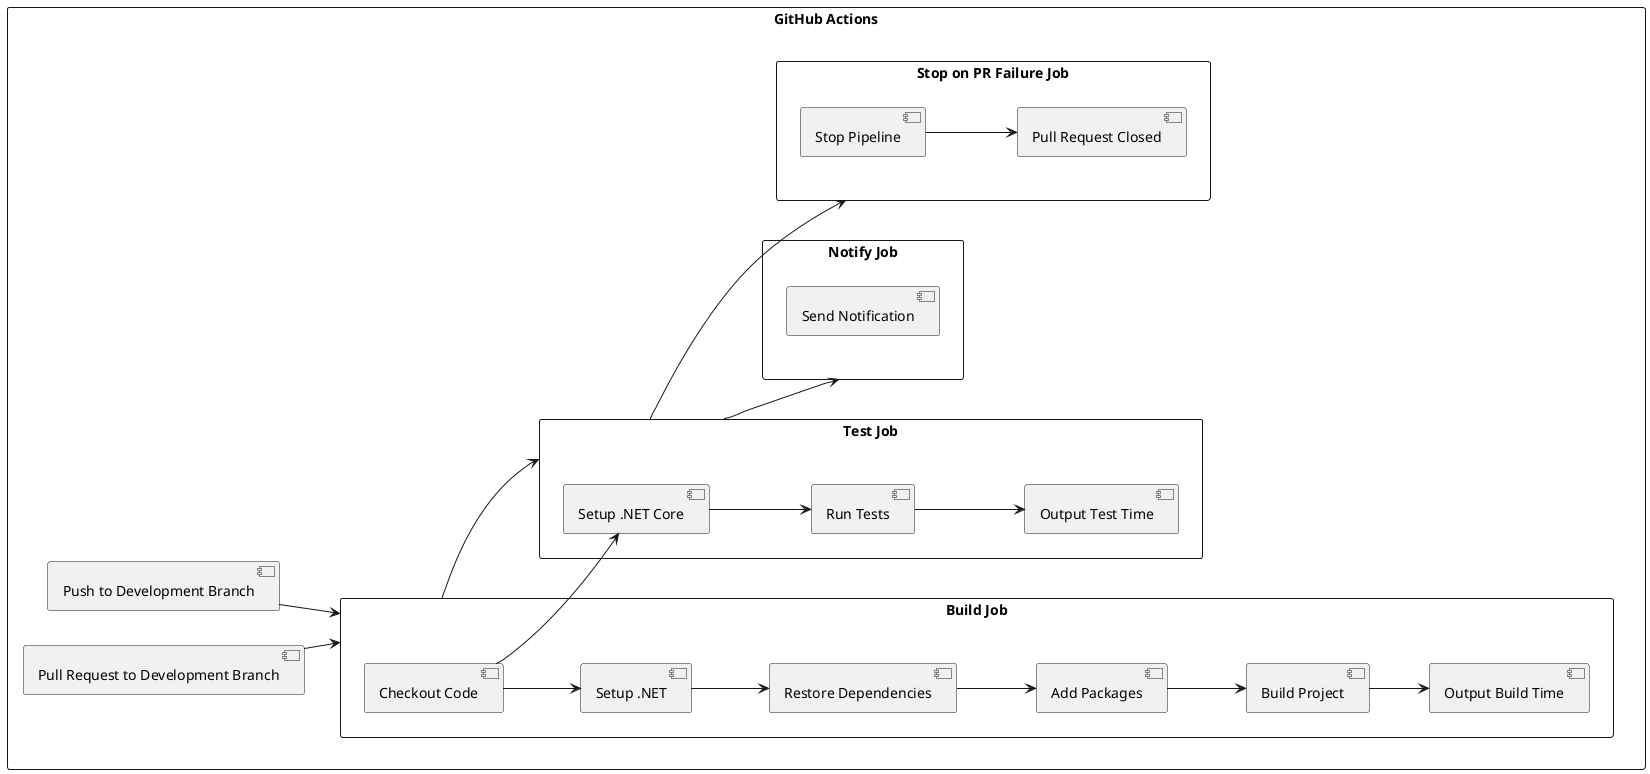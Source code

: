 @startuml
left to right direction
skinparam packageStyle rectangle

package "GitHub Actions" {
  [Push to Development Branch] --> [Build Job]
  [Pull Request to Development Branch] --> [Build Job]

  package "Build Job" {
    [Checkout Code] --> [Setup .NET]
    [Setup .NET] --> [Restore Dependencies]
    [Restore Dependencies] --> [Add Packages]
    [Add Packages] --> [Build Project]
    [Build Project] --> [Output Build Time]
  }

  [Build Job] --> [Test Job]

  package "Test Job" {
    [Checkout Code] --> [Setup .NET Core]
    [Setup .NET Core] --> [Run Tests]
    [Run Tests] --> [Output Test Time]
  }

  [Test Job] --> [Notify Job]
  [Test Job] --> [Stop on PR Failure Job]

  package "Notify Job" {
    [Send Notification]
  }

  package "Stop on PR Failure Job" {
    [Stop Pipeline] --> [Pull Request Closed]
  }
}

@enduml